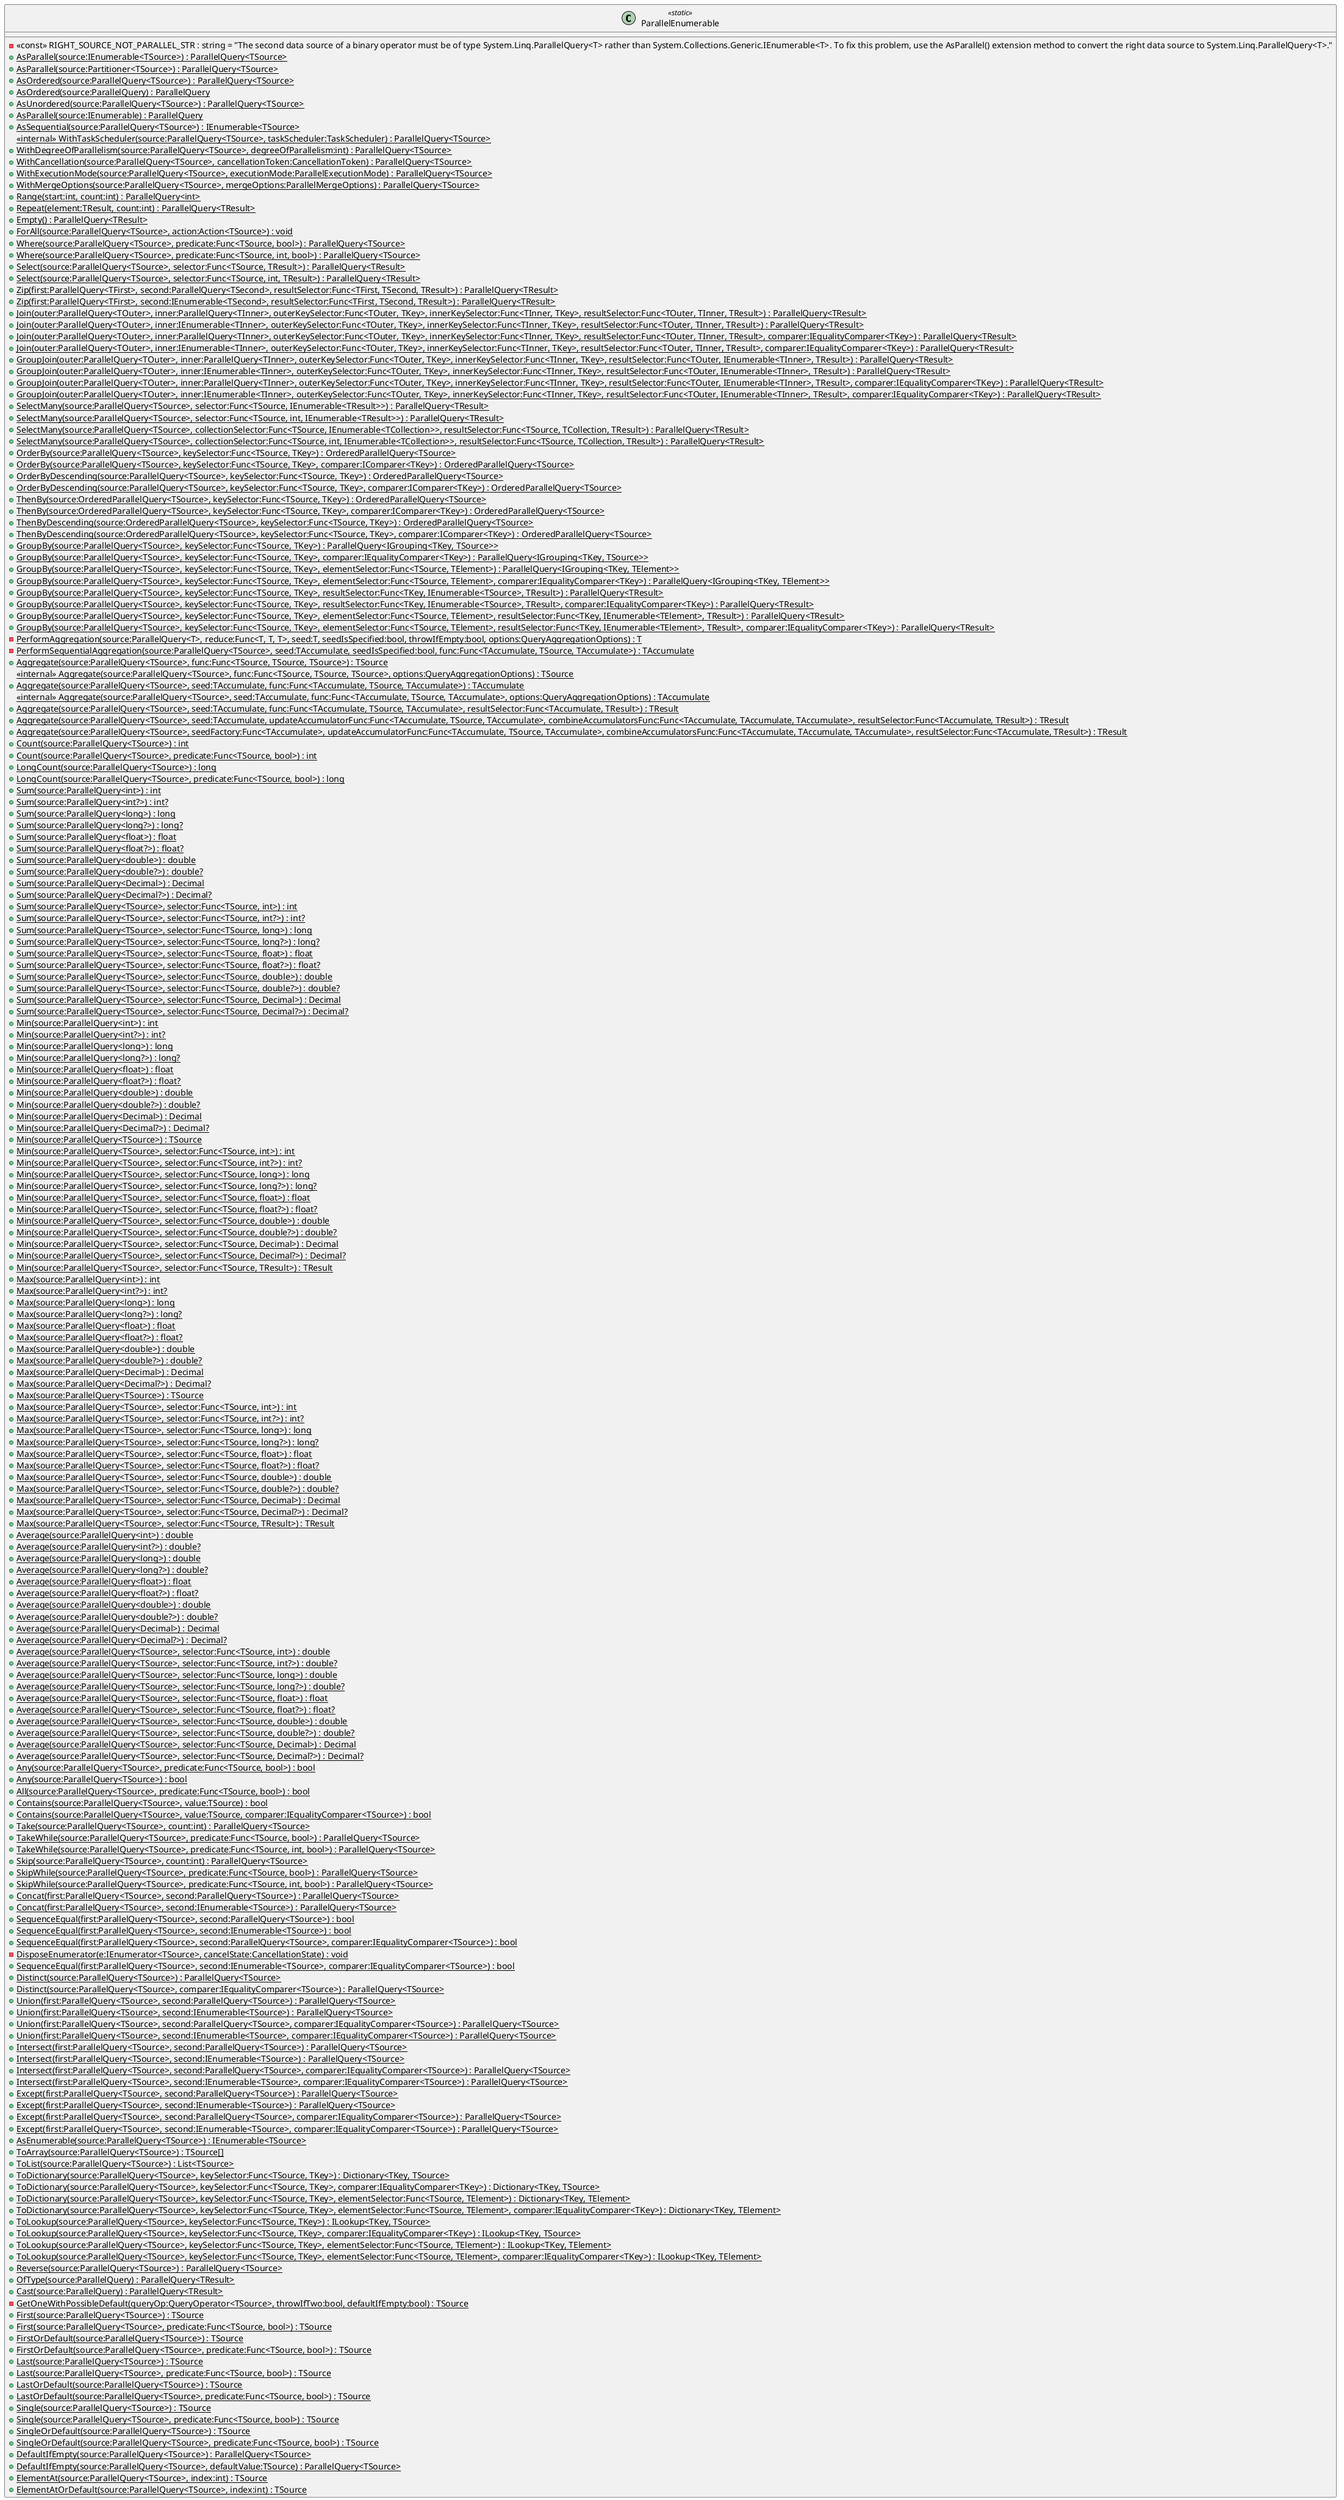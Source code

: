 @startuml
class ParallelEnumerable <<static>> {
    - <<const>> RIGHT_SOURCE_NOT_PARALLEL_STR : string = "The second data source of a binary operator must be of type System.Linq.ParallelQuery<T> rather than System.Collections.Generic.IEnumerable<T>. To fix this problem, use the AsParallel() extension method to convert the right data source to System.Linq.ParallelQuery<T>."
    + {static} AsParallel(source:IEnumerable<TSource>) : ParallelQuery<TSource>
    + {static} AsParallel(source:Partitioner<TSource>) : ParallelQuery<TSource>
    + {static} AsOrdered(source:ParallelQuery<TSource>) : ParallelQuery<TSource>
    + {static} AsOrdered(source:ParallelQuery) : ParallelQuery
    + {static} AsUnordered(source:ParallelQuery<TSource>) : ParallelQuery<TSource>
    + {static} AsParallel(source:IEnumerable) : ParallelQuery
    + {static} AsSequential(source:ParallelQuery<TSource>) : IEnumerable<TSource>
    <<internal>> {static} WithTaskScheduler(source:ParallelQuery<TSource>, taskScheduler:TaskScheduler) : ParallelQuery<TSource>
    + {static} WithDegreeOfParallelism(source:ParallelQuery<TSource>, degreeOfParallelism:int) : ParallelQuery<TSource>
    + {static} WithCancellation(source:ParallelQuery<TSource>, cancellationToken:CancellationToken) : ParallelQuery<TSource>
    + {static} WithExecutionMode(source:ParallelQuery<TSource>, executionMode:ParallelExecutionMode) : ParallelQuery<TSource>
    + {static} WithMergeOptions(source:ParallelQuery<TSource>, mergeOptions:ParallelMergeOptions) : ParallelQuery<TSource>
    + {static} Range(start:int, count:int) : ParallelQuery<int>
    + {static} Repeat(element:TResult, count:int) : ParallelQuery<TResult>
    + {static} Empty() : ParallelQuery<TResult>
    + {static} ForAll(source:ParallelQuery<TSource>, action:Action<TSource>) : void
    + {static} Where(source:ParallelQuery<TSource>, predicate:Func<TSource, bool>) : ParallelQuery<TSource>
    + {static} Where(source:ParallelQuery<TSource>, predicate:Func<TSource, int, bool>) : ParallelQuery<TSource>
    + {static} Select(source:ParallelQuery<TSource>, selector:Func<TSource, TResult>) : ParallelQuery<TResult>
    + {static} Select(source:ParallelQuery<TSource>, selector:Func<TSource, int, TResult>) : ParallelQuery<TResult>
    + {static} Zip(first:ParallelQuery<TFirst>, second:ParallelQuery<TSecond>, resultSelector:Func<TFirst, TSecond, TResult>) : ParallelQuery<TResult>
    + {static} Zip(first:ParallelQuery<TFirst>, second:IEnumerable<TSecond>, resultSelector:Func<TFirst, TSecond, TResult>) : ParallelQuery<TResult>
    + {static} Join(outer:ParallelQuery<TOuter>, inner:ParallelQuery<TInner>, outerKeySelector:Func<TOuter, TKey>, innerKeySelector:Func<TInner, TKey>, resultSelector:Func<TOuter, TInner, TResult>) : ParallelQuery<TResult>
    + {static} Join(outer:ParallelQuery<TOuter>, inner:IEnumerable<TInner>, outerKeySelector:Func<TOuter, TKey>, innerKeySelector:Func<TInner, TKey>, resultSelector:Func<TOuter, TInner, TResult>) : ParallelQuery<TResult>
    + {static} Join(outer:ParallelQuery<TOuter>, inner:ParallelQuery<TInner>, outerKeySelector:Func<TOuter, TKey>, innerKeySelector:Func<TInner, TKey>, resultSelector:Func<TOuter, TInner, TResult>, comparer:IEqualityComparer<TKey>) : ParallelQuery<TResult>
    + {static} Join(outer:ParallelQuery<TOuter>, inner:IEnumerable<TInner>, outerKeySelector:Func<TOuter, TKey>, innerKeySelector:Func<TInner, TKey>, resultSelector:Func<TOuter, TInner, TResult>, comparer:IEqualityComparer<TKey>) : ParallelQuery<TResult>
    + {static} GroupJoin(outer:ParallelQuery<TOuter>, inner:ParallelQuery<TInner>, outerKeySelector:Func<TOuter, TKey>, innerKeySelector:Func<TInner, TKey>, resultSelector:Func<TOuter, IEnumerable<TInner>, TResult>) : ParallelQuery<TResult>
    + {static} GroupJoin(outer:ParallelQuery<TOuter>, inner:IEnumerable<TInner>, outerKeySelector:Func<TOuter, TKey>, innerKeySelector:Func<TInner, TKey>, resultSelector:Func<TOuter, IEnumerable<TInner>, TResult>) : ParallelQuery<TResult>
    + {static} GroupJoin(outer:ParallelQuery<TOuter>, inner:ParallelQuery<TInner>, outerKeySelector:Func<TOuter, TKey>, innerKeySelector:Func<TInner, TKey>, resultSelector:Func<TOuter, IEnumerable<TInner>, TResult>, comparer:IEqualityComparer<TKey>) : ParallelQuery<TResult>
    + {static} GroupJoin(outer:ParallelQuery<TOuter>, inner:IEnumerable<TInner>, outerKeySelector:Func<TOuter, TKey>, innerKeySelector:Func<TInner, TKey>, resultSelector:Func<TOuter, IEnumerable<TInner>, TResult>, comparer:IEqualityComparer<TKey>) : ParallelQuery<TResult>
    + {static} SelectMany(source:ParallelQuery<TSource>, selector:Func<TSource, IEnumerable<TResult>>) : ParallelQuery<TResult>
    + {static} SelectMany(source:ParallelQuery<TSource>, selector:Func<TSource, int, IEnumerable<TResult>>) : ParallelQuery<TResult>
    + {static} SelectMany(source:ParallelQuery<TSource>, collectionSelector:Func<TSource, IEnumerable<TCollection>>, resultSelector:Func<TSource, TCollection, TResult>) : ParallelQuery<TResult>
    + {static} SelectMany(source:ParallelQuery<TSource>, collectionSelector:Func<TSource, int, IEnumerable<TCollection>>, resultSelector:Func<TSource, TCollection, TResult>) : ParallelQuery<TResult>
    + {static} OrderBy(source:ParallelQuery<TSource>, keySelector:Func<TSource, TKey>) : OrderedParallelQuery<TSource>
    + {static} OrderBy(source:ParallelQuery<TSource>, keySelector:Func<TSource, TKey>, comparer:IComparer<TKey>) : OrderedParallelQuery<TSource>
    + {static} OrderByDescending(source:ParallelQuery<TSource>, keySelector:Func<TSource, TKey>) : OrderedParallelQuery<TSource>
    + {static} OrderByDescending(source:ParallelQuery<TSource>, keySelector:Func<TSource, TKey>, comparer:IComparer<TKey>) : OrderedParallelQuery<TSource>
    + {static} ThenBy(source:OrderedParallelQuery<TSource>, keySelector:Func<TSource, TKey>) : OrderedParallelQuery<TSource>
    + {static} ThenBy(source:OrderedParallelQuery<TSource>, keySelector:Func<TSource, TKey>, comparer:IComparer<TKey>) : OrderedParallelQuery<TSource>
    + {static} ThenByDescending(source:OrderedParallelQuery<TSource>, keySelector:Func<TSource, TKey>) : OrderedParallelQuery<TSource>
    + {static} ThenByDescending(source:OrderedParallelQuery<TSource>, keySelector:Func<TSource, TKey>, comparer:IComparer<TKey>) : OrderedParallelQuery<TSource>
    + {static} GroupBy(source:ParallelQuery<TSource>, keySelector:Func<TSource, TKey>) : ParallelQuery<IGrouping<TKey, TSource>>
    + {static} GroupBy(source:ParallelQuery<TSource>, keySelector:Func<TSource, TKey>, comparer:IEqualityComparer<TKey>) : ParallelQuery<IGrouping<TKey, TSource>>
    + {static} GroupBy(source:ParallelQuery<TSource>, keySelector:Func<TSource, TKey>, elementSelector:Func<TSource, TElement>) : ParallelQuery<IGrouping<TKey, TElement>>
    + {static} GroupBy(source:ParallelQuery<TSource>, keySelector:Func<TSource, TKey>, elementSelector:Func<TSource, TElement>, comparer:IEqualityComparer<TKey>) : ParallelQuery<IGrouping<TKey, TElement>>
    + {static} GroupBy(source:ParallelQuery<TSource>, keySelector:Func<TSource, TKey>, resultSelector:Func<TKey, IEnumerable<TSource>, TResult>) : ParallelQuery<TResult>
    + {static} GroupBy(source:ParallelQuery<TSource>, keySelector:Func<TSource, TKey>, resultSelector:Func<TKey, IEnumerable<TSource>, TResult>, comparer:IEqualityComparer<TKey>) : ParallelQuery<TResult>
    + {static} GroupBy(source:ParallelQuery<TSource>, keySelector:Func<TSource, TKey>, elementSelector:Func<TSource, TElement>, resultSelector:Func<TKey, IEnumerable<TElement>, TResult>) : ParallelQuery<TResult>
    + {static} GroupBy(source:ParallelQuery<TSource>, keySelector:Func<TSource, TKey>, elementSelector:Func<TSource, TElement>, resultSelector:Func<TKey, IEnumerable<TElement>, TResult>, comparer:IEqualityComparer<TKey>) : ParallelQuery<TResult>
    - {static} PerformAggregation(source:ParallelQuery<T>, reduce:Func<T, T, T>, seed:T, seedIsSpecified:bool, throwIfEmpty:bool, options:QueryAggregationOptions) : T
    - {static} PerformSequentialAggregation(source:ParallelQuery<TSource>, seed:TAccumulate, seedIsSpecified:bool, func:Func<TAccumulate, TSource, TAccumulate>) : TAccumulate
    + {static} Aggregate(source:ParallelQuery<TSource>, func:Func<TSource, TSource, TSource>) : TSource
    <<internal>> {static} Aggregate(source:ParallelQuery<TSource>, func:Func<TSource, TSource, TSource>, options:QueryAggregationOptions) : TSource
    + {static} Aggregate(source:ParallelQuery<TSource>, seed:TAccumulate, func:Func<TAccumulate, TSource, TAccumulate>) : TAccumulate
    <<internal>> {static} Aggregate(source:ParallelQuery<TSource>, seed:TAccumulate, func:Func<TAccumulate, TSource, TAccumulate>, options:QueryAggregationOptions) : TAccumulate
    + {static} Aggregate(source:ParallelQuery<TSource>, seed:TAccumulate, func:Func<TAccumulate, TSource, TAccumulate>, resultSelector:Func<TAccumulate, TResult>) : TResult
    + {static} Aggregate(source:ParallelQuery<TSource>, seed:TAccumulate, updateAccumulatorFunc:Func<TAccumulate, TSource, TAccumulate>, combineAccumulatorsFunc:Func<TAccumulate, TAccumulate, TAccumulate>, resultSelector:Func<TAccumulate, TResult>) : TResult
    + {static} Aggregate(source:ParallelQuery<TSource>, seedFactory:Func<TAccumulate>, updateAccumulatorFunc:Func<TAccumulate, TSource, TAccumulate>, combineAccumulatorsFunc:Func<TAccumulate, TAccumulate, TAccumulate>, resultSelector:Func<TAccumulate, TResult>) : TResult
    + {static} Count(source:ParallelQuery<TSource>) : int
    + {static} Count(source:ParallelQuery<TSource>, predicate:Func<TSource, bool>) : int
    + {static} LongCount(source:ParallelQuery<TSource>) : long
    + {static} LongCount(source:ParallelQuery<TSource>, predicate:Func<TSource, bool>) : long
    + {static} Sum(source:ParallelQuery<int>) : int
    + {static} Sum(source:ParallelQuery<int?>) : int?
    + {static} Sum(source:ParallelQuery<long>) : long
    + {static} Sum(source:ParallelQuery<long?>) : long?
    + {static} Sum(source:ParallelQuery<float>) : float
    + {static} Sum(source:ParallelQuery<float?>) : float?
    + {static} Sum(source:ParallelQuery<double>) : double
    + {static} Sum(source:ParallelQuery<double?>) : double?
    + {static} Sum(source:ParallelQuery<Decimal>) : Decimal
    + {static} Sum(source:ParallelQuery<Decimal?>) : Decimal?
    + {static} Sum(source:ParallelQuery<TSource>, selector:Func<TSource, int>) : int
    + {static} Sum(source:ParallelQuery<TSource>, selector:Func<TSource, int?>) : int?
    + {static} Sum(source:ParallelQuery<TSource>, selector:Func<TSource, long>) : long
    + {static} Sum(source:ParallelQuery<TSource>, selector:Func<TSource, long?>) : long?
    + {static} Sum(source:ParallelQuery<TSource>, selector:Func<TSource, float>) : float
    + {static} Sum(source:ParallelQuery<TSource>, selector:Func<TSource, float?>) : float?
    + {static} Sum(source:ParallelQuery<TSource>, selector:Func<TSource, double>) : double
    + {static} Sum(source:ParallelQuery<TSource>, selector:Func<TSource, double?>) : double?
    + {static} Sum(source:ParallelQuery<TSource>, selector:Func<TSource, Decimal>) : Decimal
    + {static} Sum(source:ParallelQuery<TSource>, selector:Func<TSource, Decimal?>) : Decimal?
    + {static} Min(source:ParallelQuery<int>) : int
    + {static} Min(source:ParallelQuery<int?>) : int?
    + {static} Min(source:ParallelQuery<long>) : long
    + {static} Min(source:ParallelQuery<long?>) : long?
    + {static} Min(source:ParallelQuery<float>) : float
    + {static} Min(source:ParallelQuery<float?>) : float?
    + {static} Min(source:ParallelQuery<double>) : double
    + {static} Min(source:ParallelQuery<double?>) : double?
    + {static} Min(source:ParallelQuery<Decimal>) : Decimal
    + {static} Min(source:ParallelQuery<Decimal?>) : Decimal?
    + {static} Min(source:ParallelQuery<TSource>) : TSource
    + {static} Min(source:ParallelQuery<TSource>, selector:Func<TSource, int>) : int
    + {static} Min(source:ParallelQuery<TSource>, selector:Func<TSource, int?>) : int?
    + {static} Min(source:ParallelQuery<TSource>, selector:Func<TSource, long>) : long
    + {static} Min(source:ParallelQuery<TSource>, selector:Func<TSource, long?>) : long?
    + {static} Min(source:ParallelQuery<TSource>, selector:Func<TSource, float>) : float
    + {static} Min(source:ParallelQuery<TSource>, selector:Func<TSource, float?>) : float?
    + {static} Min(source:ParallelQuery<TSource>, selector:Func<TSource, double>) : double
    + {static} Min(source:ParallelQuery<TSource>, selector:Func<TSource, double?>) : double?
    + {static} Min(source:ParallelQuery<TSource>, selector:Func<TSource, Decimal>) : Decimal
    + {static} Min(source:ParallelQuery<TSource>, selector:Func<TSource, Decimal?>) : Decimal?
    + {static} Min(source:ParallelQuery<TSource>, selector:Func<TSource, TResult>) : TResult
    + {static} Max(source:ParallelQuery<int>) : int
    + {static} Max(source:ParallelQuery<int?>) : int?
    + {static} Max(source:ParallelQuery<long>) : long
    + {static} Max(source:ParallelQuery<long?>) : long?
    + {static} Max(source:ParallelQuery<float>) : float
    + {static} Max(source:ParallelQuery<float?>) : float?
    + {static} Max(source:ParallelQuery<double>) : double
    + {static} Max(source:ParallelQuery<double?>) : double?
    + {static} Max(source:ParallelQuery<Decimal>) : Decimal
    + {static} Max(source:ParallelQuery<Decimal?>) : Decimal?
    + {static} Max(source:ParallelQuery<TSource>) : TSource
    + {static} Max(source:ParallelQuery<TSource>, selector:Func<TSource, int>) : int
    + {static} Max(source:ParallelQuery<TSource>, selector:Func<TSource, int?>) : int?
    + {static} Max(source:ParallelQuery<TSource>, selector:Func<TSource, long>) : long
    + {static} Max(source:ParallelQuery<TSource>, selector:Func<TSource, long?>) : long?
    + {static} Max(source:ParallelQuery<TSource>, selector:Func<TSource, float>) : float
    + {static} Max(source:ParallelQuery<TSource>, selector:Func<TSource, float?>) : float?
    + {static} Max(source:ParallelQuery<TSource>, selector:Func<TSource, double>) : double
    + {static} Max(source:ParallelQuery<TSource>, selector:Func<TSource, double?>) : double?
    + {static} Max(source:ParallelQuery<TSource>, selector:Func<TSource, Decimal>) : Decimal
    + {static} Max(source:ParallelQuery<TSource>, selector:Func<TSource, Decimal?>) : Decimal?
    + {static} Max(source:ParallelQuery<TSource>, selector:Func<TSource, TResult>) : TResult
    + {static} Average(source:ParallelQuery<int>) : double
    + {static} Average(source:ParallelQuery<int?>) : double?
    + {static} Average(source:ParallelQuery<long>) : double
    + {static} Average(source:ParallelQuery<long?>) : double?
    + {static} Average(source:ParallelQuery<float>) : float
    + {static} Average(source:ParallelQuery<float?>) : float?
    + {static} Average(source:ParallelQuery<double>) : double
    + {static} Average(source:ParallelQuery<double?>) : double?
    + {static} Average(source:ParallelQuery<Decimal>) : Decimal
    + {static} Average(source:ParallelQuery<Decimal?>) : Decimal?
    + {static} Average(source:ParallelQuery<TSource>, selector:Func<TSource, int>) : double
    + {static} Average(source:ParallelQuery<TSource>, selector:Func<TSource, int?>) : double?
    + {static} Average(source:ParallelQuery<TSource>, selector:Func<TSource, long>) : double
    + {static} Average(source:ParallelQuery<TSource>, selector:Func<TSource, long?>) : double?
    + {static} Average(source:ParallelQuery<TSource>, selector:Func<TSource, float>) : float
    + {static} Average(source:ParallelQuery<TSource>, selector:Func<TSource, float?>) : float?
    + {static} Average(source:ParallelQuery<TSource>, selector:Func<TSource, double>) : double
    + {static} Average(source:ParallelQuery<TSource>, selector:Func<TSource, double?>) : double?
    + {static} Average(source:ParallelQuery<TSource>, selector:Func<TSource, Decimal>) : Decimal
    + {static} Average(source:ParallelQuery<TSource>, selector:Func<TSource, Decimal?>) : Decimal?
    + {static} Any(source:ParallelQuery<TSource>, predicate:Func<TSource, bool>) : bool
    + {static} Any(source:ParallelQuery<TSource>) : bool
    + {static} All(source:ParallelQuery<TSource>, predicate:Func<TSource, bool>) : bool
    + {static} Contains(source:ParallelQuery<TSource>, value:TSource) : bool
    + {static} Contains(source:ParallelQuery<TSource>, value:TSource, comparer:IEqualityComparer<TSource>) : bool
    + {static} Take(source:ParallelQuery<TSource>, count:int) : ParallelQuery<TSource>
    + {static} TakeWhile(source:ParallelQuery<TSource>, predicate:Func<TSource, bool>) : ParallelQuery<TSource>
    + {static} TakeWhile(source:ParallelQuery<TSource>, predicate:Func<TSource, int, bool>) : ParallelQuery<TSource>
    + {static} Skip(source:ParallelQuery<TSource>, count:int) : ParallelQuery<TSource>
    + {static} SkipWhile(source:ParallelQuery<TSource>, predicate:Func<TSource, bool>) : ParallelQuery<TSource>
    + {static} SkipWhile(source:ParallelQuery<TSource>, predicate:Func<TSource, int, bool>) : ParallelQuery<TSource>
    + {static} Concat(first:ParallelQuery<TSource>, second:ParallelQuery<TSource>) : ParallelQuery<TSource>
    + {static} Concat(first:ParallelQuery<TSource>, second:IEnumerable<TSource>) : ParallelQuery<TSource>
    + {static} SequenceEqual(first:ParallelQuery<TSource>, second:ParallelQuery<TSource>) : bool
    + {static} SequenceEqual(first:ParallelQuery<TSource>, second:IEnumerable<TSource>) : bool
    + {static} SequenceEqual(first:ParallelQuery<TSource>, second:ParallelQuery<TSource>, comparer:IEqualityComparer<TSource>) : bool
    - {static} DisposeEnumerator(e:IEnumerator<TSource>, cancelState:CancellationState) : void
    + {static} SequenceEqual(first:ParallelQuery<TSource>, second:IEnumerable<TSource>, comparer:IEqualityComparer<TSource>) : bool
    + {static} Distinct(source:ParallelQuery<TSource>) : ParallelQuery<TSource>
    + {static} Distinct(source:ParallelQuery<TSource>, comparer:IEqualityComparer<TSource>) : ParallelQuery<TSource>
    + {static} Union(first:ParallelQuery<TSource>, second:ParallelQuery<TSource>) : ParallelQuery<TSource>
    + {static} Union(first:ParallelQuery<TSource>, second:IEnumerable<TSource>) : ParallelQuery<TSource>
    + {static} Union(first:ParallelQuery<TSource>, second:ParallelQuery<TSource>, comparer:IEqualityComparer<TSource>) : ParallelQuery<TSource>
    + {static} Union(first:ParallelQuery<TSource>, second:IEnumerable<TSource>, comparer:IEqualityComparer<TSource>) : ParallelQuery<TSource>
    + {static} Intersect(first:ParallelQuery<TSource>, second:ParallelQuery<TSource>) : ParallelQuery<TSource>
    + {static} Intersect(first:ParallelQuery<TSource>, second:IEnumerable<TSource>) : ParallelQuery<TSource>
    + {static} Intersect(first:ParallelQuery<TSource>, second:ParallelQuery<TSource>, comparer:IEqualityComparer<TSource>) : ParallelQuery<TSource>
    + {static} Intersect(first:ParallelQuery<TSource>, second:IEnumerable<TSource>, comparer:IEqualityComparer<TSource>) : ParallelQuery<TSource>
    + {static} Except(first:ParallelQuery<TSource>, second:ParallelQuery<TSource>) : ParallelQuery<TSource>
    + {static} Except(first:ParallelQuery<TSource>, second:IEnumerable<TSource>) : ParallelQuery<TSource>
    + {static} Except(first:ParallelQuery<TSource>, second:ParallelQuery<TSource>, comparer:IEqualityComparer<TSource>) : ParallelQuery<TSource>
    + {static} Except(first:ParallelQuery<TSource>, second:IEnumerable<TSource>, comparer:IEqualityComparer<TSource>) : ParallelQuery<TSource>
    + {static} AsEnumerable(source:ParallelQuery<TSource>) : IEnumerable<TSource>
    + {static} ToArray(source:ParallelQuery<TSource>) : TSource[]
    + {static} ToList(source:ParallelQuery<TSource>) : List<TSource>
    + {static} ToDictionary(source:ParallelQuery<TSource>, keySelector:Func<TSource, TKey>) : Dictionary<TKey, TSource>
    + {static} ToDictionary(source:ParallelQuery<TSource>, keySelector:Func<TSource, TKey>, comparer:IEqualityComparer<TKey>) : Dictionary<TKey, TSource>
    + {static} ToDictionary(source:ParallelQuery<TSource>, keySelector:Func<TSource, TKey>, elementSelector:Func<TSource, TElement>) : Dictionary<TKey, TElement>
    + {static} ToDictionary(source:ParallelQuery<TSource>, keySelector:Func<TSource, TKey>, elementSelector:Func<TSource, TElement>, comparer:IEqualityComparer<TKey>) : Dictionary<TKey, TElement>
    + {static} ToLookup(source:ParallelQuery<TSource>, keySelector:Func<TSource, TKey>) : ILookup<TKey, TSource>
    + {static} ToLookup(source:ParallelQuery<TSource>, keySelector:Func<TSource, TKey>, comparer:IEqualityComparer<TKey>) : ILookup<TKey, TSource>
    + {static} ToLookup(source:ParallelQuery<TSource>, keySelector:Func<TSource, TKey>, elementSelector:Func<TSource, TElement>) : ILookup<TKey, TElement>
    + {static} ToLookup(source:ParallelQuery<TSource>, keySelector:Func<TSource, TKey>, elementSelector:Func<TSource, TElement>, comparer:IEqualityComparer<TKey>) : ILookup<TKey, TElement>
    + {static} Reverse(source:ParallelQuery<TSource>) : ParallelQuery<TSource>
    + {static} OfType(source:ParallelQuery) : ParallelQuery<TResult>
    + {static} Cast(source:ParallelQuery) : ParallelQuery<TResult>
    - {static} GetOneWithPossibleDefault(queryOp:QueryOperator<TSource>, throwIfTwo:bool, defaultIfEmpty:bool) : TSource
    + {static} First(source:ParallelQuery<TSource>) : TSource
    + {static} First(source:ParallelQuery<TSource>, predicate:Func<TSource, bool>) : TSource
    + {static} FirstOrDefault(source:ParallelQuery<TSource>) : TSource
    + {static} FirstOrDefault(source:ParallelQuery<TSource>, predicate:Func<TSource, bool>) : TSource
    + {static} Last(source:ParallelQuery<TSource>) : TSource
    + {static} Last(source:ParallelQuery<TSource>, predicate:Func<TSource, bool>) : TSource
    + {static} LastOrDefault(source:ParallelQuery<TSource>) : TSource
    + {static} LastOrDefault(source:ParallelQuery<TSource>, predicate:Func<TSource, bool>) : TSource
    + {static} Single(source:ParallelQuery<TSource>) : TSource
    + {static} Single(source:ParallelQuery<TSource>, predicate:Func<TSource, bool>) : TSource
    + {static} SingleOrDefault(source:ParallelQuery<TSource>) : TSource
    + {static} SingleOrDefault(source:ParallelQuery<TSource>, predicate:Func<TSource, bool>) : TSource
    + {static} DefaultIfEmpty(source:ParallelQuery<TSource>) : ParallelQuery<TSource>
    + {static} DefaultIfEmpty(source:ParallelQuery<TSource>, defaultValue:TSource) : ParallelQuery<TSource>
    + {static} ElementAt(source:ParallelQuery<TSource>, index:int) : TSource
    + {static} ElementAtOrDefault(source:ParallelQuery<TSource>, index:int) : TSource
}
@enduml
